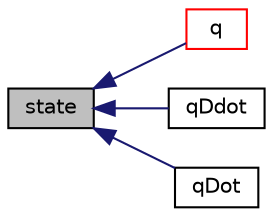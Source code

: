 digraph "state"
{
  bgcolor="transparent";
  edge [fontname="Helvetica",fontsize="10",labelfontname="Helvetica",labelfontsize="10"];
  node [fontname="Helvetica",fontsize="10",shape=record];
  rankdir="LR";
  Node1 [label="state",height=0.2,width=0.4,color="black", fillcolor="grey75", style="filled", fontcolor="black"];
  Node1 -> Node2 [dir="back",color="midnightblue",fontsize="10",style="solid",fontname="Helvetica"];
  Node2 [label="q",height=0.2,width=0.4,color="red",URL="$a02258.html#ad9e9d94c85b5e1364e119c7d176fad62",tooltip="Return the current joint position and orientation. "];
  Node1 -> Node3 [dir="back",color="midnightblue",fontsize="10",style="solid",fontname="Helvetica"];
  Node3 [label="qDdot",height=0.2,width=0.4,color="black",URL="$a02258.html#addb3e7db93fd57959705f06efdd301aa",tooltip="Return the current joint acceleration. "];
  Node1 -> Node4 [dir="back",color="midnightblue",fontsize="10",style="solid",fontname="Helvetica"];
  Node4 [label="qDot",height=0.2,width=0.4,color="black",URL="$a02258.html#a34c3756d6484465d02b801acc31ebccc",tooltip="Return the current joint quaternion. "];
}
